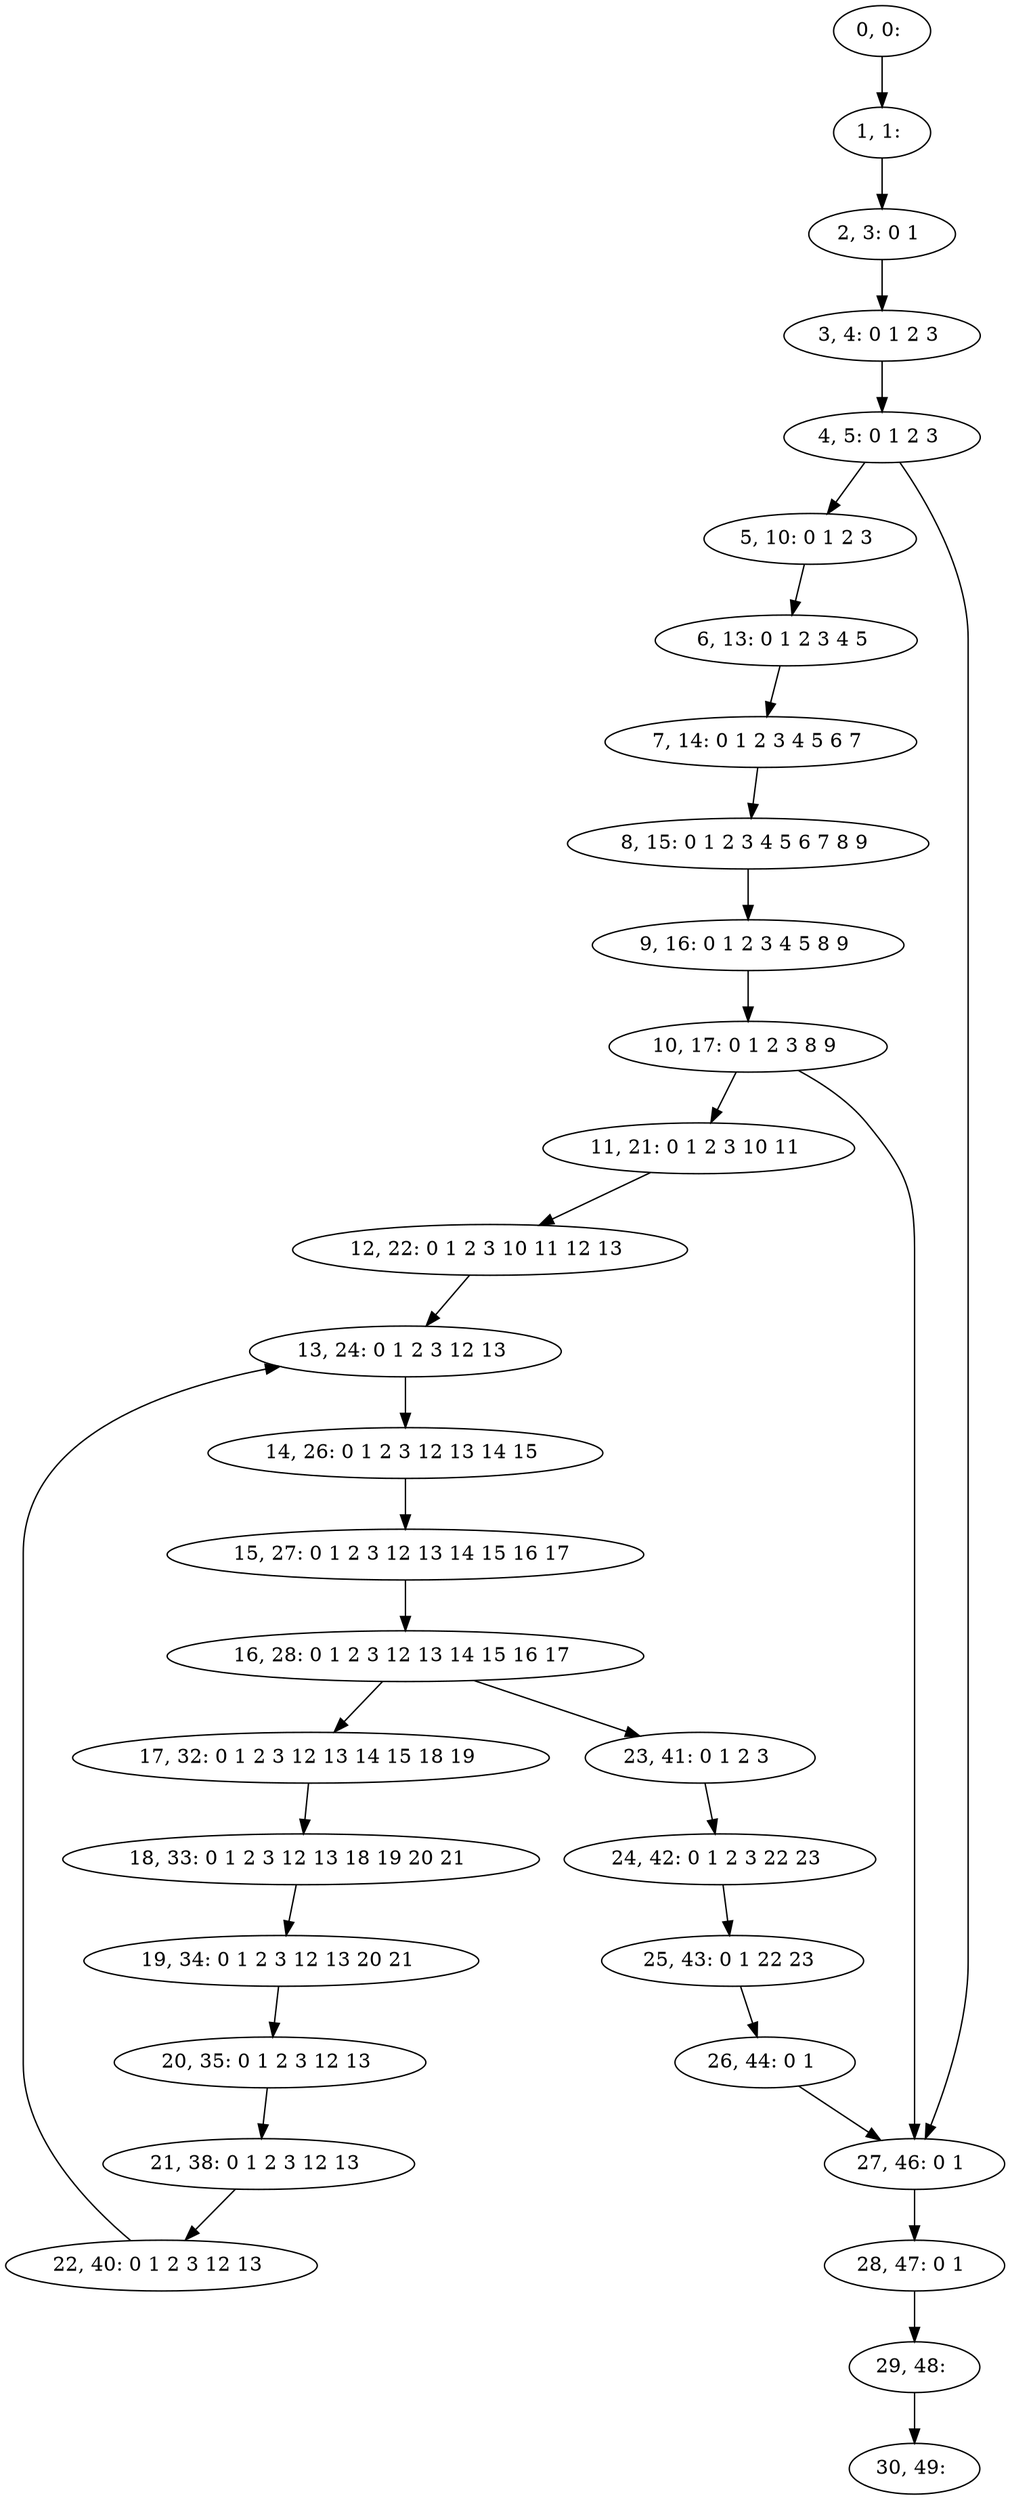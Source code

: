 digraph G {
0[label="0, 0: "];
1[label="1, 1: "];
2[label="2, 3: 0 1 "];
3[label="3, 4: 0 1 2 3 "];
4[label="4, 5: 0 1 2 3 "];
5[label="5, 10: 0 1 2 3 "];
6[label="6, 13: 0 1 2 3 4 5 "];
7[label="7, 14: 0 1 2 3 4 5 6 7 "];
8[label="8, 15: 0 1 2 3 4 5 6 7 8 9 "];
9[label="9, 16: 0 1 2 3 4 5 8 9 "];
10[label="10, 17: 0 1 2 3 8 9 "];
11[label="11, 21: 0 1 2 3 10 11 "];
12[label="12, 22: 0 1 2 3 10 11 12 13 "];
13[label="13, 24: 0 1 2 3 12 13 "];
14[label="14, 26: 0 1 2 3 12 13 14 15 "];
15[label="15, 27: 0 1 2 3 12 13 14 15 16 17 "];
16[label="16, 28: 0 1 2 3 12 13 14 15 16 17 "];
17[label="17, 32: 0 1 2 3 12 13 14 15 18 19 "];
18[label="18, 33: 0 1 2 3 12 13 18 19 20 21 "];
19[label="19, 34: 0 1 2 3 12 13 20 21 "];
20[label="20, 35: 0 1 2 3 12 13 "];
21[label="21, 38: 0 1 2 3 12 13 "];
22[label="22, 40: 0 1 2 3 12 13 "];
23[label="23, 41: 0 1 2 3 "];
24[label="24, 42: 0 1 2 3 22 23 "];
25[label="25, 43: 0 1 22 23 "];
26[label="26, 44: 0 1 "];
27[label="27, 46: 0 1 "];
28[label="28, 47: 0 1 "];
29[label="29, 48: "];
30[label="30, 49: "];
0->1 ;
1->2 ;
2->3 ;
3->4 ;
4->5 ;
4->27 ;
5->6 ;
6->7 ;
7->8 ;
8->9 ;
9->10 ;
10->11 ;
10->27 ;
11->12 ;
12->13 ;
13->14 ;
14->15 ;
15->16 ;
16->17 ;
16->23 ;
17->18 ;
18->19 ;
19->20 ;
20->21 ;
21->22 ;
22->13 ;
23->24 ;
24->25 ;
25->26 ;
26->27 ;
27->28 ;
28->29 ;
29->30 ;
}
